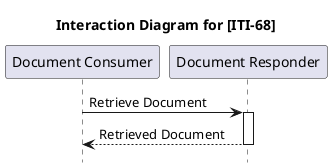 @startuml

title Interaction Diagram for [ITI-68]

hide footbox
autoactivate on

participant "Document Consumer" as DocumentConsumer
participant "Document Responder" as DocumentResponder

"DocumentConsumer" -> "DocumentResponder" : Retrieve Document
"DocumentResponder" --> "DocumentConsumer" : Retrieved Document

@enduml 